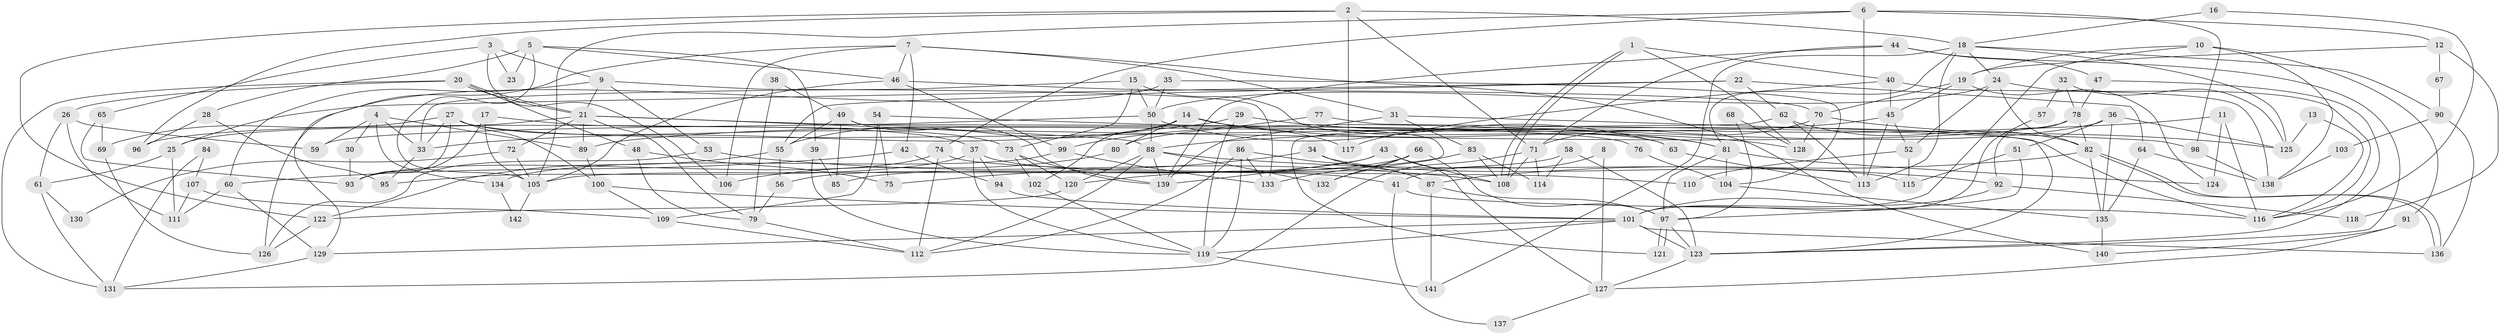 // Generated by graph-tools (version 1.1) at 2025/50/03/09/25 04:50:14]
// undirected, 142 vertices, 284 edges
graph export_dot {
graph [start="1"]
  node [color=gray90,style=filled];
  1;
  2;
  3;
  4;
  5;
  6;
  7;
  8;
  9;
  10;
  11;
  12;
  13;
  14;
  15;
  16;
  17;
  18;
  19;
  20;
  21;
  22;
  23;
  24;
  25;
  26;
  27;
  28;
  29;
  30;
  31;
  32;
  33;
  34;
  35;
  36;
  37;
  38;
  39;
  40;
  41;
  42;
  43;
  44;
  45;
  46;
  47;
  48;
  49;
  50;
  51;
  52;
  53;
  54;
  55;
  56;
  57;
  58;
  59;
  60;
  61;
  62;
  63;
  64;
  65;
  66;
  67;
  68;
  69;
  70;
  71;
  72;
  73;
  74;
  75;
  76;
  77;
  78;
  79;
  80;
  81;
  82;
  83;
  84;
  85;
  86;
  87;
  88;
  89;
  90;
  91;
  92;
  93;
  94;
  95;
  96;
  97;
  98;
  99;
  100;
  101;
  102;
  103;
  104;
  105;
  106;
  107;
  108;
  109;
  110;
  111;
  112;
  113;
  114;
  115;
  116;
  117;
  118;
  119;
  120;
  121;
  122;
  123;
  124;
  125;
  126;
  127;
  128;
  129;
  130;
  131;
  132;
  133;
  134;
  135;
  136;
  137;
  138;
  139;
  140;
  141;
  142;
  1 -- 108;
  1 -- 108;
  1 -- 128;
  1 -- 40;
  2 -- 71;
  2 -- 18;
  2 -- 96;
  2 -- 117;
  2 -- 122;
  3 -- 65;
  3 -- 9;
  3 -- 23;
  3 -- 106;
  4 -- 33;
  4 -- 89;
  4 -- 30;
  4 -- 59;
  4 -- 134;
  5 -- 105;
  5 -- 46;
  5 -- 23;
  5 -- 28;
  5 -- 39;
  6 -- 105;
  6 -- 74;
  6 -- 12;
  6 -- 98;
  6 -- 113;
  7 -- 129;
  7 -- 106;
  7 -- 31;
  7 -- 42;
  7 -- 46;
  7 -- 140;
  8 -- 41;
  8 -- 127;
  9 -- 21;
  9 -- 133;
  9 -- 53;
  9 -- 60;
  10 -- 138;
  10 -- 101;
  10 -- 19;
  10 -- 91;
  11 -- 116;
  11 -- 88;
  11 -- 124;
  12 -- 19;
  12 -- 67;
  12 -- 118;
  13 -- 125;
  13 -- 116;
  14 -- 55;
  14 -- 117;
  14 -- 80;
  14 -- 102;
  14 -- 128;
  15 -- 50;
  15 -- 73;
  15 -- 33;
  15 -- 63;
  16 -- 18;
  16 -- 116;
  17 -- 37;
  17 -- 105;
  17 -- 93;
  18 -- 81;
  18 -- 113;
  18 -- 24;
  18 -- 90;
  18 -- 125;
  18 -- 141;
  19 -- 124;
  19 -- 45;
  19 -- 70;
  20 -- 131;
  20 -- 21;
  20 -- 21;
  20 -- 26;
  20 -- 48;
  21 -- 79;
  21 -- 25;
  21 -- 72;
  21 -- 76;
  21 -- 88;
  21 -- 89;
  22 -- 62;
  22 -- 55;
  22 -- 25;
  22 -- 64;
  24 -- 50;
  24 -- 52;
  24 -- 82;
  24 -- 116;
  25 -- 61;
  25 -- 111;
  26 -- 111;
  26 -- 59;
  26 -- 61;
  27 -- 100;
  27 -- 73;
  27 -- 33;
  27 -- 69;
  27 -- 93;
  27 -- 116;
  28 -- 95;
  28 -- 96;
  29 -- 33;
  29 -- 81;
  29 -- 119;
  30 -- 93;
  31 -- 139;
  31 -- 83;
  31 -- 98;
  32 -- 78;
  32 -- 125;
  32 -- 57;
  33 -- 95;
  34 -- 75;
  34 -- 115;
  34 -- 87;
  35 -- 126;
  35 -- 50;
  35 -- 104;
  36 -- 135;
  36 -- 125;
  36 -- 51;
  36 -- 80;
  37 -- 94;
  37 -- 119;
  37 -- 41;
  37 -- 95;
  38 -- 79;
  38 -- 49;
  39 -- 119;
  39 -- 85;
  40 -- 45;
  40 -- 117;
  40 -- 138;
  41 -- 116;
  41 -- 137;
  42 -- 60;
  42 -- 94;
  43 -- 127;
  43 -- 108;
  43 -- 56;
  43 -- 139;
  44 -- 139;
  44 -- 123;
  44 -- 47;
  44 -- 71;
  45 -- 113;
  45 -- 52;
  45 -- 89;
  46 -- 70;
  46 -- 99;
  46 -- 105;
  47 -- 78;
  47 -- 123;
  48 -- 79;
  48 -- 75;
  49 -- 139;
  49 -- 132;
  49 -- 55;
  49 -- 85;
  50 -- 88;
  50 -- 59;
  50 -- 63;
  51 -- 97;
  51 -- 115;
  52 -- 110;
  52 -- 115;
  53 -- 108;
  53 -- 126;
  54 -- 81;
  54 -- 109;
  54 -- 75;
  55 -- 122;
  55 -- 56;
  56 -- 79;
  57 -- 101;
  58 -- 114;
  58 -- 123;
  58 -- 105;
  60 -- 129;
  60 -- 111;
  61 -- 130;
  61 -- 131;
  62 -- 82;
  62 -- 113;
  62 -- 121;
  63 -- 113;
  64 -- 138;
  64 -- 135;
  65 -- 69;
  65 -- 93;
  66 -- 85;
  66 -- 97;
  66 -- 132;
  66 -- 133;
  67 -- 90;
  68 -- 97;
  68 -- 128;
  69 -- 126;
  70 -- 71;
  70 -- 125;
  70 -- 128;
  71 -- 108;
  71 -- 114;
  71 -- 131;
  72 -- 105;
  72 -- 130;
  73 -- 102;
  73 -- 139;
  73 -- 120;
  74 -- 93;
  74 -- 112;
  74 -- 110;
  76 -- 104;
  77 -- 99;
  77 -- 123;
  78 -- 82;
  78 -- 96;
  78 -- 92;
  79 -- 112;
  80 -- 106;
  81 -- 97;
  81 -- 104;
  81 -- 124;
  82 -- 136;
  82 -- 136;
  82 -- 87;
  82 -- 135;
  83 -- 120;
  83 -- 108;
  83 -- 114;
  84 -- 107;
  84 -- 131;
  86 -- 87;
  86 -- 119;
  86 -- 112;
  86 -- 133;
  87 -- 97;
  87 -- 141;
  88 -- 92;
  88 -- 112;
  88 -- 120;
  88 -- 132;
  88 -- 139;
  89 -- 100;
  90 -- 136;
  90 -- 103;
  91 -- 140;
  91 -- 127;
  92 -- 101;
  92 -- 118;
  94 -- 101;
  97 -- 121;
  97 -- 121;
  97 -- 123;
  98 -- 138;
  99 -- 133;
  99 -- 134;
  100 -- 101;
  100 -- 109;
  101 -- 119;
  101 -- 123;
  101 -- 129;
  101 -- 136;
  102 -- 119;
  103 -- 138;
  104 -- 135;
  105 -- 142;
  107 -- 109;
  107 -- 111;
  109 -- 112;
  119 -- 141;
  120 -- 122;
  122 -- 126;
  123 -- 127;
  127 -- 137;
  129 -- 131;
  134 -- 142;
  135 -- 140;
}

